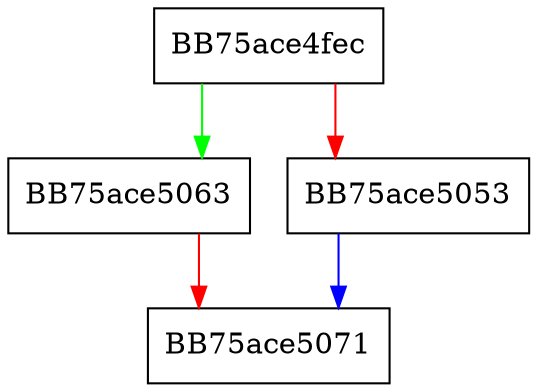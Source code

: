 digraph _cpu_classify_stream_record {
  node [shape="box"];
  graph [splines=ortho];
  BB75ace4fec -> BB75ace5063 [color="green"];
  BB75ace4fec -> BB75ace5053 [color="red"];
  BB75ace5053 -> BB75ace5071 [color="blue"];
  BB75ace5063 -> BB75ace5071 [color="red"];
}